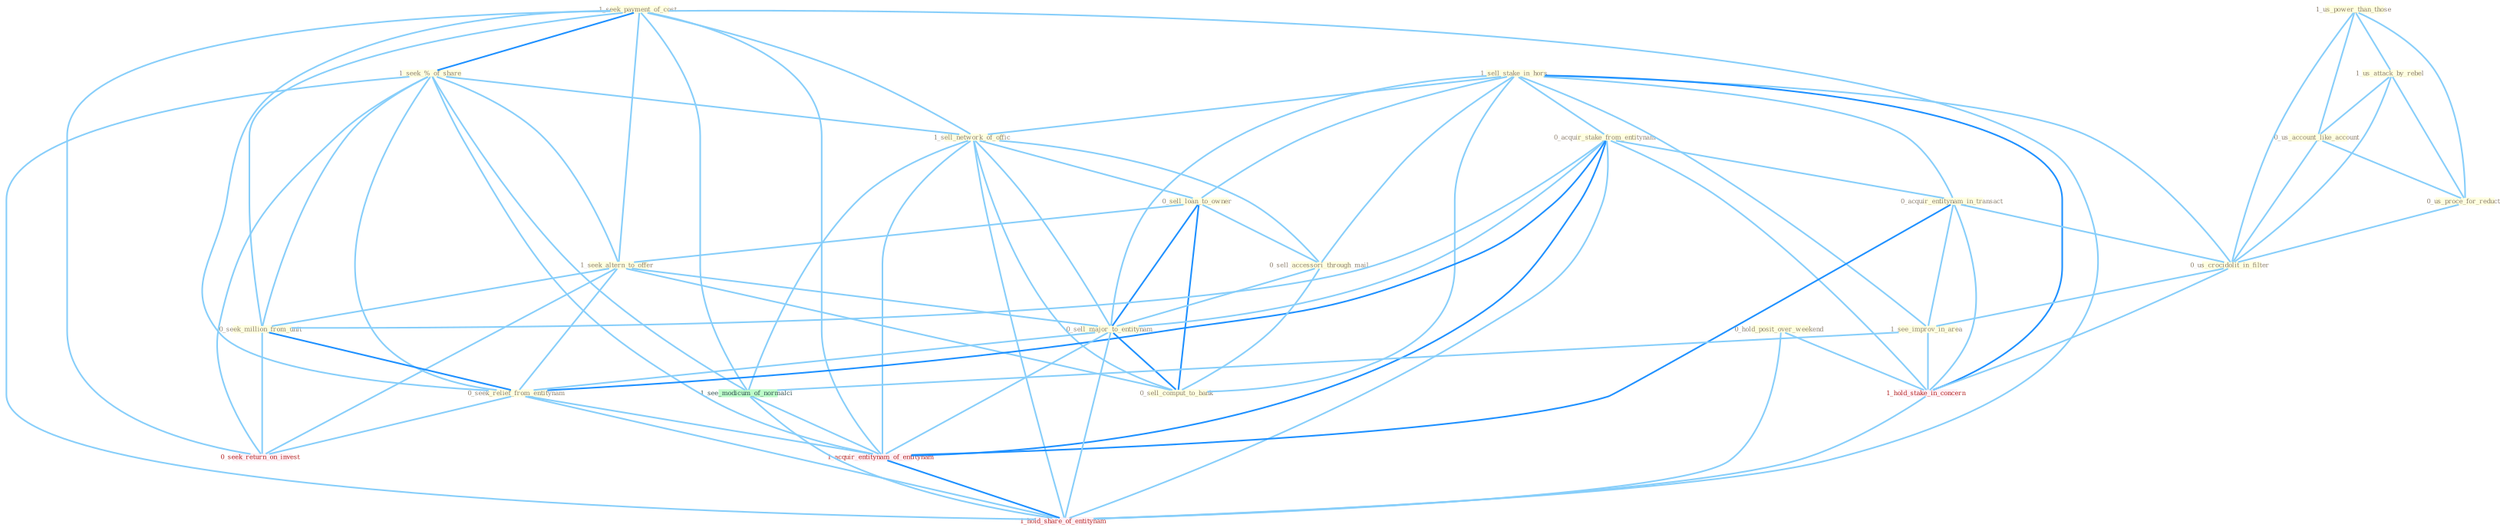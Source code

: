 Graph G{ 
    node
    [shape=polygon,style=filled,width=.5,height=.06,color="#BDFCC9",fixedsize=true,fontsize=4,
    fontcolor="#2f4f4f"];
    {node
    [color="#ffffe0", fontcolor="#8b7d6b"] "1_seek_payment_of_cost " "1_seek_%_of_share " "1_sell_stake_in_hors " "1_sell_network_of_offic " "0_hold_posit_over_weekend " "0_sell_loan_to_owner " "1_seek_altern_to_offer " "0_acquir_stake_from_entitynam " "0_acquir_entitynam_in_transact " "1_us_power_than_those " "0_seek_million_from_unit " "1_us_attack_by_rebel " "0_sell_accessori_through_mail " "0_us_account_like_account " "0_us_proce_for_reduct " "0_sell_major_to_entitynam " "0_seek_relief_from_entitynam " "0_us_crocidolit_in_filter " "0_sell_comput_to_bank " "1_see_improv_in_area "}
{node [color="#fff0f5", fontcolor="#b22222"] "1_hold_stake_in_concern " "0_seek_return_on_invest " "1_acquir_entitynam_of_entitynam " "1_hold_share_of_entitynam "}
edge [color="#B0E2FF"];

	"1_seek_payment_of_cost " -- "1_seek_%_of_share " [w="2", color="#1e90ff" , len=0.8];
	"1_seek_payment_of_cost " -- "1_sell_network_of_offic " [w="1", color="#87cefa" ];
	"1_seek_payment_of_cost " -- "1_seek_altern_to_offer " [w="1", color="#87cefa" ];
	"1_seek_payment_of_cost " -- "0_seek_million_from_unit " [w="1", color="#87cefa" ];
	"1_seek_payment_of_cost " -- "0_seek_relief_from_entitynam " [w="1", color="#87cefa" ];
	"1_seek_payment_of_cost " -- "0_seek_return_on_invest " [w="1", color="#87cefa" ];
	"1_seek_payment_of_cost " -- "1_see_modicum_of_normalci " [w="1", color="#87cefa" ];
	"1_seek_payment_of_cost " -- "1_acquir_entitynam_of_entitynam " [w="1", color="#87cefa" ];
	"1_seek_payment_of_cost " -- "1_hold_share_of_entitynam " [w="1", color="#87cefa" ];
	"1_seek_%_of_share " -- "1_sell_network_of_offic " [w="1", color="#87cefa" ];
	"1_seek_%_of_share " -- "1_seek_altern_to_offer " [w="1", color="#87cefa" ];
	"1_seek_%_of_share " -- "0_seek_million_from_unit " [w="1", color="#87cefa" ];
	"1_seek_%_of_share " -- "0_seek_relief_from_entitynam " [w="1", color="#87cefa" ];
	"1_seek_%_of_share " -- "0_seek_return_on_invest " [w="1", color="#87cefa" ];
	"1_seek_%_of_share " -- "1_see_modicum_of_normalci " [w="1", color="#87cefa" ];
	"1_seek_%_of_share " -- "1_acquir_entitynam_of_entitynam " [w="1", color="#87cefa" ];
	"1_seek_%_of_share " -- "1_hold_share_of_entitynam " [w="1", color="#87cefa" ];
	"1_sell_stake_in_hors " -- "1_sell_network_of_offic " [w="1", color="#87cefa" ];
	"1_sell_stake_in_hors " -- "0_sell_loan_to_owner " [w="1", color="#87cefa" ];
	"1_sell_stake_in_hors " -- "0_acquir_stake_from_entitynam " [w="1", color="#87cefa" ];
	"1_sell_stake_in_hors " -- "0_acquir_entitynam_in_transact " [w="1", color="#87cefa" ];
	"1_sell_stake_in_hors " -- "0_sell_accessori_through_mail " [w="1", color="#87cefa" ];
	"1_sell_stake_in_hors " -- "0_sell_major_to_entitynam " [w="1", color="#87cefa" ];
	"1_sell_stake_in_hors " -- "0_us_crocidolit_in_filter " [w="1", color="#87cefa" ];
	"1_sell_stake_in_hors " -- "0_sell_comput_to_bank " [w="1", color="#87cefa" ];
	"1_sell_stake_in_hors " -- "1_see_improv_in_area " [w="1", color="#87cefa" ];
	"1_sell_stake_in_hors " -- "1_hold_stake_in_concern " [w="2", color="#1e90ff" , len=0.8];
	"1_sell_network_of_offic " -- "0_sell_loan_to_owner " [w="1", color="#87cefa" ];
	"1_sell_network_of_offic " -- "0_sell_accessori_through_mail " [w="1", color="#87cefa" ];
	"1_sell_network_of_offic " -- "0_sell_major_to_entitynam " [w="1", color="#87cefa" ];
	"1_sell_network_of_offic " -- "0_sell_comput_to_bank " [w="1", color="#87cefa" ];
	"1_sell_network_of_offic " -- "1_see_modicum_of_normalci " [w="1", color="#87cefa" ];
	"1_sell_network_of_offic " -- "1_acquir_entitynam_of_entitynam " [w="1", color="#87cefa" ];
	"1_sell_network_of_offic " -- "1_hold_share_of_entitynam " [w="1", color="#87cefa" ];
	"0_hold_posit_over_weekend " -- "1_hold_stake_in_concern " [w="1", color="#87cefa" ];
	"0_hold_posit_over_weekend " -- "1_hold_share_of_entitynam " [w="1", color="#87cefa" ];
	"0_sell_loan_to_owner " -- "1_seek_altern_to_offer " [w="1", color="#87cefa" ];
	"0_sell_loan_to_owner " -- "0_sell_accessori_through_mail " [w="1", color="#87cefa" ];
	"0_sell_loan_to_owner " -- "0_sell_major_to_entitynam " [w="2", color="#1e90ff" , len=0.8];
	"0_sell_loan_to_owner " -- "0_sell_comput_to_bank " [w="2", color="#1e90ff" , len=0.8];
	"1_seek_altern_to_offer " -- "0_seek_million_from_unit " [w="1", color="#87cefa" ];
	"1_seek_altern_to_offer " -- "0_sell_major_to_entitynam " [w="1", color="#87cefa" ];
	"1_seek_altern_to_offer " -- "0_seek_relief_from_entitynam " [w="1", color="#87cefa" ];
	"1_seek_altern_to_offer " -- "0_sell_comput_to_bank " [w="1", color="#87cefa" ];
	"1_seek_altern_to_offer " -- "0_seek_return_on_invest " [w="1", color="#87cefa" ];
	"0_acquir_stake_from_entitynam " -- "0_acquir_entitynam_in_transact " [w="1", color="#87cefa" ];
	"0_acquir_stake_from_entitynam " -- "0_seek_million_from_unit " [w="1", color="#87cefa" ];
	"0_acquir_stake_from_entitynam " -- "0_sell_major_to_entitynam " [w="1", color="#87cefa" ];
	"0_acquir_stake_from_entitynam " -- "0_seek_relief_from_entitynam " [w="2", color="#1e90ff" , len=0.8];
	"0_acquir_stake_from_entitynam " -- "1_hold_stake_in_concern " [w="1", color="#87cefa" ];
	"0_acquir_stake_from_entitynam " -- "1_acquir_entitynam_of_entitynam " [w="2", color="#1e90ff" , len=0.8];
	"0_acquir_stake_from_entitynam " -- "1_hold_share_of_entitynam " [w="1", color="#87cefa" ];
	"0_acquir_entitynam_in_transact " -- "0_us_crocidolit_in_filter " [w="1", color="#87cefa" ];
	"0_acquir_entitynam_in_transact " -- "1_see_improv_in_area " [w="1", color="#87cefa" ];
	"0_acquir_entitynam_in_transact " -- "1_hold_stake_in_concern " [w="1", color="#87cefa" ];
	"0_acquir_entitynam_in_transact " -- "1_acquir_entitynam_of_entitynam " [w="2", color="#1e90ff" , len=0.8];
	"1_us_power_than_those " -- "1_us_attack_by_rebel " [w="1", color="#87cefa" ];
	"1_us_power_than_those " -- "0_us_account_like_account " [w="1", color="#87cefa" ];
	"1_us_power_than_those " -- "0_us_proce_for_reduct " [w="1", color="#87cefa" ];
	"1_us_power_than_those " -- "0_us_crocidolit_in_filter " [w="1", color="#87cefa" ];
	"0_seek_million_from_unit " -- "0_seek_relief_from_entitynam " [w="2", color="#1e90ff" , len=0.8];
	"0_seek_million_from_unit " -- "0_seek_return_on_invest " [w="1", color="#87cefa" ];
	"1_us_attack_by_rebel " -- "0_us_account_like_account " [w="1", color="#87cefa" ];
	"1_us_attack_by_rebel " -- "0_us_proce_for_reduct " [w="1", color="#87cefa" ];
	"1_us_attack_by_rebel " -- "0_us_crocidolit_in_filter " [w="1", color="#87cefa" ];
	"0_sell_accessori_through_mail " -- "0_sell_major_to_entitynam " [w="1", color="#87cefa" ];
	"0_sell_accessori_through_mail " -- "0_sell_comput_to_bank " [w="1", color="#87cefa" ];
	"0_us_account_like_account " -- "0_us_proce_for_reduct " [w="1", color="#87cefa" ];
	"0_us_account_like_account " -- "0_us_crocidolit_in_filter " [w="1", color="#87cefa" ];
	"0_us_proce_for_reduct " -- "0_us_crocidolit_in_filter " [w="1", color="#87cefa" ];
	"0_sell_major_to_entitynam " -- "0_seek_relief_from_entitynam " [w="1", color="#87cefa" ];
	"0_sell_major_to_entitynam " -- "0_sell_comput_to_bank " [w="2", color="#1e90ff" , len=0.8];
	"0_sell_major_to_entitynam " -- "1_acquir_entitynam_of_entitynam " [w="1", color="#87cefa" ];
	"0_sell_major_to_entitynam " -- "1_hold_share_of_entitynam " [w="1", color="#87cefa" ];
	"0_seek_relief_from_entitynam " -- "0_seek_return_on_invest " [w="1", color="#87cefa" ];
	"0_seek_relief_from_entitynam " -- "1_acquir_entitynam_of_entitynam " [w="1", color="#87cefa" ];
	"0_seek_relief_from_entitynam " -- "1_hold_share_of_entitynam " [w="1", color="#87cefa" ];
	"0_us_crocidolit_in_filter " -- "1_see_improv_in_area " [w="1", color="#87cefa" ];
	"0_us_crocidolit_in_filter " -- "1_hold_stake_in_concern " [w="1", color="#87cefa" ];
	"1_see_improv_in_area " -- "1_hold_stake_in_concern " [w="1", color="#87cefa" ];
	"1_see_improv_in_area " -- "1_see_modicum_of_normalci " [w="1", color="#87cefa" ];
	"1_hold_stake_in_concern " -- "1_hold_share_of_entitynam " [w="1", color="#87cefa" ];
	"1_see_modicum_of_normalci " -- "1_acquir_entitynam_of_entitynam " [w="1", color="#87cefa" ];
	"1_see_modicum_of_normalci " -- "1_hold_share_of_entitynam " [w="1", color="#87cefa" ];
	"1_acquir_entitynam_of_entitynam " -- "1_hold_share_of_entitynam " [w="2", color="#1e90ff" , len=0.8];
}